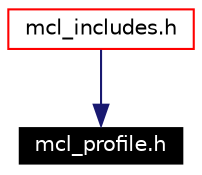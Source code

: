 digraph G
{
  edge [fontname="Helvetica",fontsize=10,labelfontname="Helvetica",labelfontsize=10];
  node [fontname="Helvetica",fontsize=10,shape=record];
  Node1631 [label="mcl_profile.h",height=0.2,width=0.4,color="white", fillcolor="black", style="filled" fontcolor="white"];
  Node1632 -> Node1631 [color="midnightblue",fontsize=10,style="solid",fontname="Helvetica"];
  Node1632 [label="mcl_includes.h",height=0.2,width=0.4,color="red",URL="$mcl__includes_8h.html"];
}
